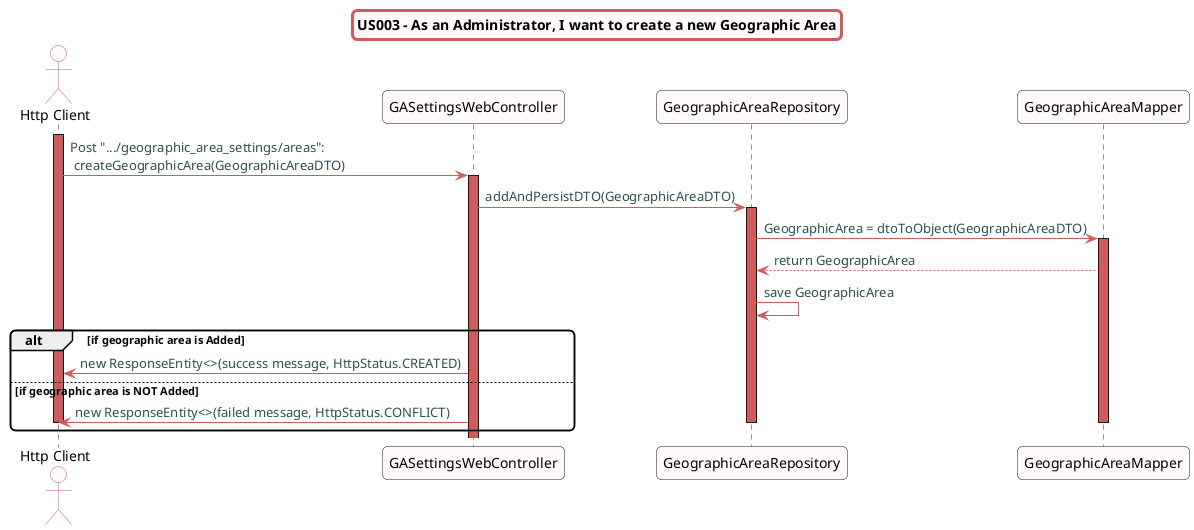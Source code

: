 @startuml
skinparam titleBorderRoundCorner 10
skinparam titleBorderThickness 3
skinparam titleBorderColor indianred
skinparam titleBackgroundColor snow
skinparam FontName quicksand

skinparam actor {
 	BorderColor indianred
 	backgroundColor Snow
 	}

 skinparam sequence {
 	LifeLineBackgroundColor indianred
 	ParticipantBackgroundColor snow
}

 skinparam roundcorner 10

 skinparam component {
   arrowThickness 1
   ArrowFontName Verdana
   ArrowColor indianred
   ArrowFontColor darkslategrey
 }
title US003 - As an Administrator, I want to create a new Geographic Area

actor "Http Client"
activate "Http Client"
"Http Client" -> "GASettingsWebController":  Post ".../geographic_area_settings/areas":\n createGeographicArea(GeographicAreaDTO)
activate "GASettingsWebController"
"GASettingsWebController" -> "GeographicAreaRepository": addAndPersistDTO(GeographicAreaDTO)
activate "GeographicAreaRepository"
"GeographicAreaRepository" -> "GeographicAreaMapper": GeographicArea = dtoToObject(GeographicAreaDTO)
activate "GeographicAreaMapper"
"GeographicAreaMapper" --> "GeographicAreaRepository": return GeographicArea
"GeographicAreaRepository" -> "GeographicAreaRepository": save GeographicArea
alt if geographic area is Added
"GASettingsWebController" -> "Http Client": new ResponseEntity<>(success message, HttpStatus.CREATED)
else if geographic area is NOT Added
"GASettingsWebController" -> "Http Client": new ResponseEntity<>(failed message, HttpStatus.CONFLICT)
deactivate "GeographicAreaMapper"
deactivate "GeographicAreaRepository"
deactivate "Http Client"
end

@enduml